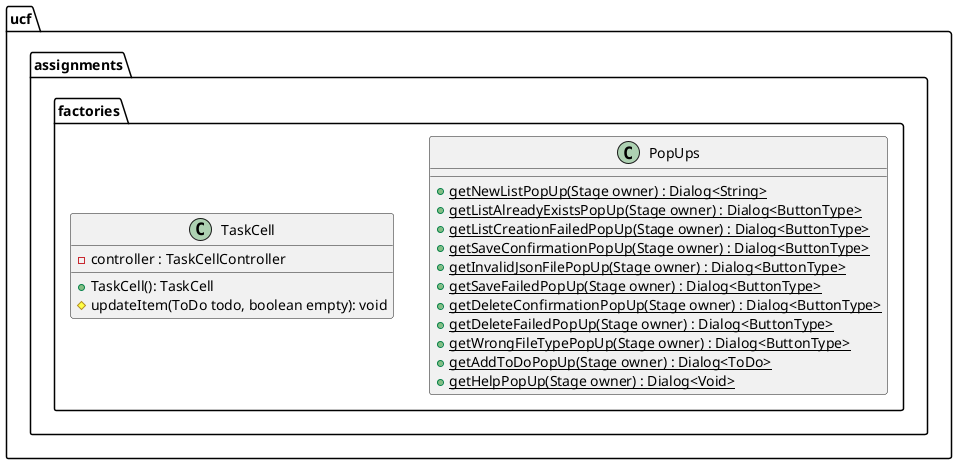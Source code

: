 @startuml

package ucf.assignments.factories {

    class PopUps {
        + {static} getNewListPopUp(Stage owner) : Dialog<String>
        + {static} getListAlreadyExistsPopUp(Stage owner) : Dialog<ButtonType>
        + {static} getListCreationFailedPopUp(Stage owner) : Dialog<ButtonType>
        + {static} getSaveConfirmationPopUp(Stage owner) : Dialog<ButtonType>
        + {static} getInvalidJsonFilePopUp(Stage owner) : Dialog<ButtonType>
        + {static} getSaveFailedPopUp(Stage owner) : Dialog<ButtonType>
        + {static} getDeleteConfirmationPopUp(Stage owner) : Dialog<ButtonType>
        + {static} getDeleteFailedPopUp(Stage owner) : Dialog<ButtonType>
        + {static} getWrongFileTypePopUp(Stage owner) : Dialog<ButtonType>
        + {static} getAddToDoPopUp(Stage owner) : Dialog<ToDo>
        + {static} getHelpPopUp(Stage owner) : Dialog<Void>
    }

    class TaskCell {
        - controller : TaskCellController

        + TaskCell(): TaskCell
        # updateItem(ToDo todo, boolean empty): void
    }
}

@enduml